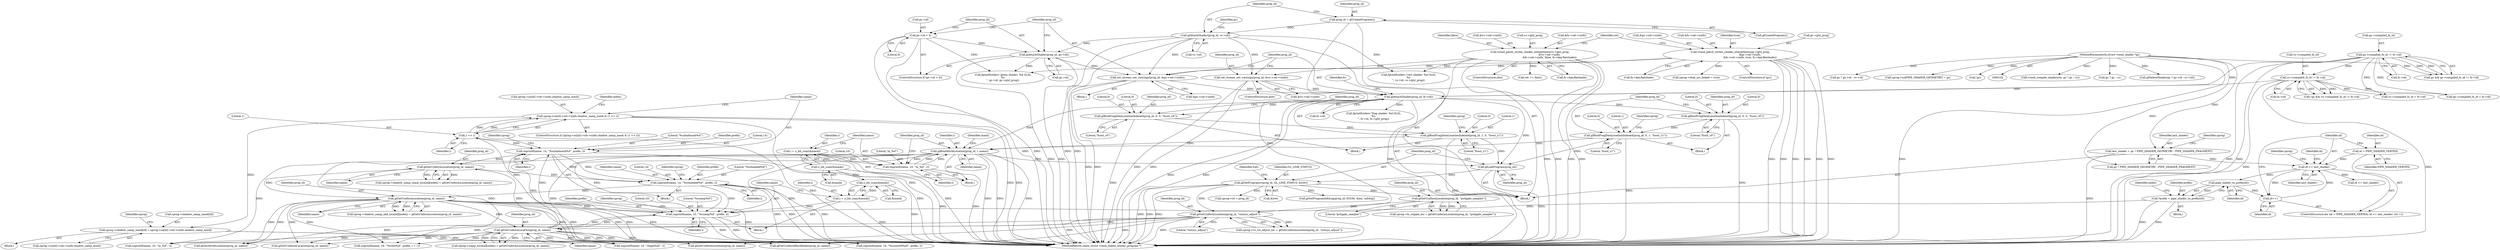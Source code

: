 digraph "0_virglrenderer_a2f12a1b0f95b13b6f8dc3d05d7b74b4386394e4@array" {
"1000586" [label="(Call,sprog->shadow_samp_mask[id] = sprog->ss[id]->sel->sinfo.shadow_samp_mask)"];
"1000702" [label="(Call,sprog->ss[id]->sel->sinfo.shadow_samp_mask & (1 << i))"];
"1000714" [label="(Call,1 << i)"];
"1000684" [label="(Call,snprintf(name, 10, \"%ssamp%d\", prefix, i))"];
"1000698" [label="(Call,glGetUniformLocation(prog_id, name))"];
"1000530" [label="(Call,glGetUniformLocation(prog_id, \"winsys_adjust\"))"];
"1000516" [label="(Call,glGetUniformLocation(prog_id, \"pstipple_sampler\"))"];
"1000374" [label="(Call,glGetProgramiv(prog_id, GL_LINK_STATUS, &lret))"];
"1000372" [label="(Call,glLinkProgram(prog_id))"];
"1000368" [label="(Call,glBindAttribLocation(prog_id, i, name))"];
"1000324" [label="(Call,glBindFragDataLocationIndexed(prog_id, 1, 0, \"fsout_c1\"))"];
"1000319" [label="(Call,glBindFragDataLocationIndexed(prog_id, 0, 0, \"fsout_c0\"))"];
"1000276" [label="(Call,glAttachShader(prog_id, fs->id))"];
"1000259" [label="(Call,set_stream_out_varyings(prog_id, &gs->sel->sinfo))"];
"1000254" [label="(Call,glAttachShader(prog_id, gs->id))"];
"1000240" [label="(Call,glAttachShader(prog_id, vs->id))"];
"1000237" [label="(Call,prog_id = glCreateProgram())"];
"1000249" [label="(Call,gs->id > 0)"];
"1000149" [label="(Call,vrend_patch_vertex_shader_interpolants(gs->glsl_prog,\n                                                &gs->sel->sinfo,\n                                                &fs->sel->sinfo, true, fs->key.flatshade))"];
"1000268" [label="(Call,set_stream_out_varyings(prog_id, &vs->sel->sinfo))"];
"1000172" [label="(Call,vrend_patch_vertex_shader_interpolants(vs->glsl_prog,\n                                                &vs->sel->sinfo,\n                                                &fs->sel->sinfo, false, fs->key.flatshade))"];
"1000138" [label="(Call,vs->compiled_fs_id != fs->id)"];
"1000128" [label="(Call,gs->compiled_fs_id != fs->id)"];
"1000307" [label="(Call,glBindFragDataLocationIndexed(prog_id, 0, 1, \"fsout_c1\"))"];
"1000302" [label="(Call,glBindFragDataLocationIndexed(prog_id, 0, 0, \"fsout_c0\"))"];
"1000363" [label="(Call,snprintf(name, 10, \"in_%d\", i))"];
"1000358" [label="(Call,i = u_bit_scan(&mask))"];
"1000360" [label="(Call,u_bit_scan(&mask))"];
"1000749" [label="(Call,glGetUniformLocation(prog_id, name))"];
"1000732" [label="(Call,glGetUniformLocation(prog_id, name))"];
"1000718" [label="(Call,snprintf(name, 14, \"%sshadmask%d\", prefix, i))"];
"1000735" [label="(Call,snprintf(name, 14, \"%sshadadd%d\", prefix, i))"];
"1000669" [label="(Call,*prefix = pipe_shader_to_prefix(id))"];
"1000671" [label="(Call,pipe_shader_to_prefix(id))"];
"1000537" [label="(Call,id <= last_shader)"];
"1000534" [label="(Call,id = PIPE_SHADER_VERTEX)"];
"1000540" [label="(Call,id++)"];
"1000484" [label="(Call,last_shader = gs ? PIPE_SHADER_GEOMETRY : PIPE_SHADER_FRAGMENT)"];
"1000106" [label="(MethodParameterIn,struct vrend_shader *gs)"];
"1000679" [label="(Call,i = u_bit_scan(&mask))"];
"1000681" [label="(Call,u_bit_scan(&mask))"];
"1000700" [label="(Identifier,name)"];
"1000490" [label="(Call,sprog->id = prog_id)"];
"1000307" [label="(Call,glBindFragDataLocationIndexed(prog_id, 0, 1, \"fsout_c1\"))"];
"1000171" [label="(ControlStructure,else)"];
"1000686" [label="(Literal,10)"];
"1000365" [label="(Literal,10)"];
"1000672" [label="(Identifier,id)"];
"1000324" [label="(Call,glBindFragDataLocationIndexed(prog_id, 1, 0, \"fsout_c1\"))"];
"1000129" [label="(Call,gs->compiled_fs_id)"];
"1000277" [label="(Identifier,prog_id)"];
"1000687" [label="(Literal,\"%ssamp%d\")"];
"1000689" [label="(Identifier,i)"];
"1000327" [label="(Literal,0)"];
"1000518" [label="(Literal,\"pstipple_sampler\")"];
"1000400" [label="(Call,fprintf(stderr,\"vert shader: %d GLSL\n%s\n\", vs->id, vs->glsl_prog))"];
"1000718" [label="(Call,snprintf(name, 14, \"%sshadmask%d\", prefix, i))"];
"1000165" [label="(Identifier,true)"];
"1000302" [label="(Call,glBindFragDataLocationIndexed(prog_id, 0, 0, \"fsout_c0\"))"];
"1000254" [label="(Call,glAttachShader(prog_id, gs->id))"];
"1000532" [label="(Literal,\"winsys_adjust\")"];
"1000269" [label="(Identifier,prog_id)"];
"1000876" [label="(Call,snprintf(name, 16, \"%sconst0[%d]\", prefix, i))"];
"1000537" [label="(Call,id <= last_shader)"];
"1000541" [label="(Identifier,id)"];
"1001107" [label="(MethodReturn,static struct vrend_linked_shader_program *)"];
"1000356" [label="(Identifier,mask)"];
"1000139" [label="(Call,vs->compiled_fs_id)"];
"1000242" [label="(Call,vs->id)"];
"1000159" [label="(Call,&fs->sel->sinfo)"];
"1000255" [label="(Identifier,prog_id)"];
"1000531" [label="(Identifier,prog_id)"];
"1000674" [label="(Identifier,index)"];
"1000377" [label="(Call,&lret)"];
"1000260" [label="(Identifier,prog_id)"];
"1000188" [label="(Identifier,false)"];
"1000723" [label="(Identifier,i)"];
"1000267" [label="(ControlStructure,else)"];
"1000106" [label="(MethodParameterIn,struct vrend_shader *gs)"];
"1000301" [label="(Block,)"];
"1000328" [label="(Literal,\"fsout_c1\")"];
"1000138" [label="(Call,vs->compiled_fs_id != fs->id)"];
"1000486" [label="(Call,gs ? PIPE_SHADER_GEOMETRY : PIPE_SHADER_FRAGMENT)"];
"1000517" [label="(Identifier,prog_id)"];
"1000326" [label="(Literal,1)"];
"1000538" [label="(Identifier,id)"];
"1000314" [label="(Identifier,sprog)"];
"1000321" [label="(Literal,0)"];
"1000736" [label="(Identifier,name)"];
"1000890" [label="(Call,glGetUniformLocation(prog_id, name))"];
"1000172" [label="(Call,vrend_patch_vertex_shader_interpolants(vs->glsl_prog,\n                                                &vs->sel->sinfo,\n                                                &fs->sel->sinfo, false, fs->key.flatshade))"];
"1000722" [label="(Identifier,prefix)"];
"1000203" [label="(Call,ret == false)"];
"1000320" [label="(Identifier,prog_id)"];
"1000248" [label="(ControlStructure,if (gs->id > 0))"];
"1000733" [label="(Identifier,prog_id)"];
"1000361" [label="(Call,&mask)"];
"1000372" [label="(Call,glLinkProgram(prog_id))"];
"1000318" [label="(Block,)"];
"1000261" [label="(Call,&gs->sel->sinfo)"];
"1000678" [label="(Block,)"];
"1000592" [label="(Call,sprog->ss[id]->sel->sinfo.shadow_samp_mask)"];
"1000176" [label="(Call,&vs->sel->sinfo)"];
"1000716" [label="(Identifier,i)"];
"1000147" [label="(ControlStructure,if (gs))"];
"1000516" [label="(Call,glGetUniformLocation(prog_id, \"pstipple_sampler\"))"];
"1000375" [label="(Identifier,prog_id)"];
"1000268" [label="(Call,set_stream_out_varyings(prog_id, &vs->sel->sinfo))"];
"1000536" [label="(Identifier,PIPE_SHADER_VERTEX)"];
"1000198" [label="(Call,gs ? gs : vs)"];
"1000684" [label="(Call,snprintf(name, 10, \"%ssamp%d\", prefix, i))"];
"1000323" [label="(Literal,\"fsout_c0\")"];
"1000306" [label="(Literal,\"fsout_c0\")"];
"1000751" [label="(Identifier,name)"];
"1000688" [label="(Identifier,prefix)"];
"1000555" [label="(Block,)"];
"1000609" [label="(Identifier,sprog)"];
"1000241" [label="(Identifier,prog_id)"];
"1000311" [label="(Literal,\"fsout_c1\")"];
"1000304" [label="(Literal,0)"];
"1000737" [label="(Literal,14)"];
"1000745" [label="(Identifier,sprog)"];
"1000717" [label="(Block,)"];
"1000270" [label="(Call,&vs->sel->sinfo)"];
"1000535" [label="(Identifier,id)"];
"1000367" [label="(Identifier,i)"];
"1000485" [label="(Identifier,last_shader)"];
"1000371" [label="(Identifier,name)"];
"1000360" [label="(Call,u_bit_scan(&mask))"];
"1000724" [label="(Call,sprog->shadow_samp_mask_locs[id][index] = glGetUniformLocation(prog_id, name))"];
"1000526" [label="(Call,sprog->vs_ws_adjust_loc = glGetUniformLocation(prog_id, \"winsys_adjust\"))"];
"1000331" [label="(Identifier,sprog)"];
"1000286" [label="(Identifier,fs)"];
"1000166" [label="(Call,fs->key.flatshade)"];
"1000359" [label="(Identifier,i)"];
"1000128" [label="(Call,gs->compiled_fs_id != fs->id)"];
"1000173" [label="(Call,vs->glsl_prog)"];
"1000719" [label="(Identifier,name)"];
"1000222" [label="(Call,gs->compiled_fs_id = fs->id)"];
"1000376" [label="(Identifier,GL_LINK_STATUS)"];
"1000720" [label="(Literal,14)"];
"1000680" [label="(Identifier,i)"];
"1000735" [label="(Call,snprintf(name, 14, \"%sshadadd%d\", prefix, i))"];
"1000357" [label="(Block,)"];
"1000259" [label="(Call,set_stream_out_varyings(prog_id, &gs->sel->sinfo))"];
"1000322" [label="(Literal,0)"];
"1000386" [label="(Call,glGetProgramInfoLog(prog_id, 65536, &len, infolog))"];
"1000240" [label="(Call,glAttachShader(prog_id, vs->id))"];
"1000196" [label="(Call,vrend_compile_shader(ctx, gs ? gs : vs))"];
"1001039" [label="(Call,snprintf(name, 16, \"%subo%d\", prefix, i + 1))"];
"1000309" [label="(Literal,0)"];
"1000740" [label="(Identifier,i)"];
"1000587" [label="(Call,sprog->shadow_samp_mask[id])"];
"1001091" [label="(Call,snprintf(name, 10, \"clipp[%d]\", i))"];
"1000150" [label="(Call,gs->glsl_prog)"];
"1000739" [label="(Identifier,prefix)"];
"1001102" [label="(Call,glGetUniformLocation(prog_id, name))"];
"1000682" [label="(Call,&mask)"];
"1000305" [label="(Literal,0)"];
"1000685" [label="(Identifier,name)"];
"1000126" [label="(Call,gs && gs->compiled_fs_id != fs->id)"];
"1000153" [label="(Call,&gs->sel->sinfo)"];
"1000690" [label="(Call,sprog->samp_locs[id][index] = glGetUniformLocation(prog_id, name))"];
"1000303" [label="(Identifier,prog_id)"];
"1000741" [label="(Call,sprog->shadow_samp_add_locs[id][index] = glGetUniformLocation(prog_id, name))"];
"1000699" [label="(Identifier,prog_id)"];
"1000750" [label="(Identifier,prog_id)"];
"1000734" [label="(Identifier,name)"];
"1000370" [label="(Identifier,i)"];
"1000698" [label="(Call,glGetUniformLocation(prog_id, name))"];
"1000669" [label="(Call,*prefix = pipe_shader_to_prefix(id))"];
"1000373" [label="(Identifier,prog_id)"];
"1000364" [label="(Identifier,name)"];
"1000728" [label="(Identifier,sprog)"];
"1000492" [label="(Identifier,sprog)"];
"1000195" [label="(Identifier,ret)"];
"1000667" [label="(Block,)"];
"1000512" [label="(Call,sprog->fs_stipple_loc = glGetUniformLocation(prog_id, \"pstipple_sampler\"))"];
"1000182" [label="(Call,&fs->sel->sinfo)"];
"1000533" [label="(ControlStructure,for (id = PIPE_SHADER_VERTEX; id <= last_shader; id++))"];
"1000249" [label="(Call,gs->id > 0)"];
"1000132" [label="(Call,fs->id)"];
"1000951" [label="(Call,snprintf(name, 10, \"in_%d\", i))"];
"1000363" [label="(Call,snprintf(name, 10, \"in_%d\", i))"];
"1000586" [label="(Call,sprog->shadow_samp_mask[id] = sprog->ss[id]->sel->sinfo.shadow_samp_mask)"];
"1000278" [label="(Call,fs->id)"];
"1000549" [label="(Identifier,sprog)"];
"1000540" [label="(Call,id++)"];
"1000702" [label="(Call,sprog->ss[id]->sel->sinfo.shadow_samp_mask & (1 << i))"];
"1000256" [label="(Call,gs->id)"];
"1000368" [label="(Call,glBindAttribLocation(prog_id, i, name))"];
"1000703" [label="(Call,sprog->ss[id]->sel->sinfo.shadow_samp_mask)"];
"1000237" [label="(Call,prog_id = glCreateProgram())"];
"1000381" [label="(Identifier,lret)"];
"1000246" [label="(Identifier,gs)"];
"1000530" [label="(Call,glGetUniformLocation(prog_id, \"winsys_adjust\"))"];
"1000142" [label="(Call,fs->id)"];
"1000369" [label="(Identifier,prog_id)"];
"1000135" [label="(Call,!gs && vs->compiled_fs_id != fs->id)"];
"1000325" [label="(Identifier,prog_id)"];
"1000207" [label="(Call,glDeleteShader(gs ? gs->id : vs->id))"];
"1000312" [label="(Call,sprog->dual_src_linked = true)"];
"1000539" [label="(Identifier,last_shader)"];
"1000238" [label="(Identifier,prog_id)"];
"1000805" [label="(Call,id <= last_shader)"];
"1000250" [label="(Call,gs->id)"];
"1000308" [label="(Identifier,prog_id)"];
"1000149" [label="(Call,vrend_patch_vertex_shader_interpolants(gs->glsl_prog,\n                                                &gs->sel->sinfo,\n                                                &fs->sel->sinfo, true, fs->key.flatshade))"];
"1000681" [label="(Call,u_bit_scan(&mask))"];
"1000253" [label="(Literal,0)"];
"1000732" [label="(Call,glGetUniformLocation(prog_id, name))"];
"1000208" [label="(Call,gs ? gs->id : vs->id)"];
"1000803" [label="(Identifier,id)"];
"1000189" [label="(Call,fs->key.flatshade)"];
"1000442" [label="(Call,sprog->ss[PIPE_SHADER_GEOMETRY] = gs)"];
"1000276" [label="(Call,glAttachShader(prog_id, fs->id))"];
"1001055" [label="(Call,glGetUniformBlockIndex(prog_id, name))"];
"1000374" [label="(Call,glGetProgramiv(prog_id, GL_LINK_STATUS, &lret))"];
"1000714" [label="(Call,1 << i)"];
"1000753" [label="(Identifier,index)"];
"1000358" [label="(Call,i = u_bit_scan(&mask))"];
"1000962" [label="(Call,glGetAttribLocation(prog_id, name))"];
"1000107" [label="(Block,)"];
"1000671" [label="(Call,pipe_shader_to_prefix(id))"];
"1000310" [label="(Literal,1)"];
"1000136" [label="(Call,!gs)"];
"1000721" [label="(Literal,\"%sshadmask%d\")"];
"1000534" [label="(Call,id = PIPE_SHADER_VERTEX)"];
"1000484" [label="(Call,last_shader = gs ? PIPE_SHADER_GEOMETRY : PIPE_SHADER_FRAGMENT)"];
"1000247" [label="(Block,)"];
"1000694" [label="(Identifier,sprog)"];
"1000319" [label="(Call,glBindFragDataLocationIndexed(prog_id, 0, 0, \"fsout_c0\"))"];
"1000749" [label="(Call,glGetUniformLocation(prog_id, name))"];
"1000701" [label="(ControlStructure,if (sprog->ss[id]->sel->sinfo.shadow_samp_mask & (1 << i)))"];
"1000230" [label="(Call,vs->compiled_fs_id = fs->id)"];
"1000679" [label="(Call,i = u_bit_scan(&mask))"];
"1000366" [label="(Literal,\"in_%d\")"];
"1000420" [label="(Call,fprintf(stderr,\"frag shader: %d GLSL\n%s\n\", fs->id, fs->glsl_prog))"];
"1000738" [label="(Literal,\"%sshadadd%d\")"];
"1000239" [label="(Call,glCreateProgram())"];
"1000715" [label="(Literal,1)"];
"1000670" [label="(Identifier,prefix)"];
"1000411" [label="(Call,fprintf(stderr,\"geom shader: %d GLSL\n%s\n\", gs->id, gs->glsl_prog))"];
"1000586" -> "1000555"  [label="AST: "];
"1000586" -> "1000592"  [label="CFG: "];
"1000587" -> "1000586"  [label="AST: "];
"1000592" -> "1000586"  [label="AST: "];
"1000609" -> "1000586"  [label="CFG: "];
"1000586" -> "1001107"  [label="DDG: "];
"1000586" -> "1001107"  [label="DDG: "];
"1000702" -> "1000586"  [label="DDG: "];
"1000702" -> "1000701"  [label="AST: "];
"1000702" -> "1000714"  [label="CFG: "];
"1000703" -> "1000702"  [label="AST: "];
"1000714" -> "1000702"  [label="AST: "];
"1000719" -> "1000702"  [label="CFG: "];
"1000753" -> "1000702"  [label="CFG: "];
"1000702" -> "1001107"  [label="DDG: "];
"1000702" -> "1001107"  [label="DDG: "];
"1000702" -> "1001107"  [label="DDG: "];
"1000714" -> "1000702"  [label="DDG: "];
"1000714" -> "1000702"  [label="DDG: "];
"1000714" -> "1000716"  [label="CFG: "];
"1000715" -> "1000714"  [label="AST: "];
"1000716" -> "1000714"  [label="AST: "];
"1000714" -> "1001107"  [label="DDG: "];
"1000684" -> "1000714"  [label="DDG: "];
"1000714" -> "1000718"  [label="DDG: "];
"1000684" -> "1000678"  [label="AST: "];
"1000684" -> "1000689"  [label="CFG: "];
"1000685" -> "1000684"  [label="AST: "];
"1000686" -> "1000684"  [label="AST: "];
"1000687" -> "1000684"  [label="AST: "];
"1000688" -> "1000684"  [label="AST: "];
"1000689" -> "1000684"  [label="AST: "];
"1000694" -> "1000684"  [label="CFG: "];
"1000684" -> "1001107"  [label="DDG: "];
"1000684" -> "1001107"  [label="DDG: "];
"1000698" -> "1000684"  [label="DDG: "];
"1000749" -> "1000684"  [label="DDG: "];
"1000368" -> "1000684"  [label="DDG: "];
"1000735" -> "1000684"  [label="DDG: "];
"1000669" -> "1000684"  [label="DDG: "];
"1000679" -> "1000684"  [label="DDG: "];
"1000684" -> "1000698"  [label="DDG: "];
"1000684" -> "1000718"  [label="DDG: "];
"1000698" -> "1000690"  [label="AST: "];
"1000698" -> "1000700"  [label="CFG: "];
"1000699" -> "1000698"  [label="AST: "];
"1000700" -> "1000698"  [label="AST: "];
"1000690" -> "1000698"  [label="CFG: "];
"1000698" -> "1001107"  [label="DDG: "];
"1000698" -> "1001107"  [label="DDG: "];
"1000698" -> "1000690"  [label="DDG: "];
"1000698" -> "1000690"  [label="DDG: "];
"1000530" -> "1000698"  [label="DDG: "];
"1000749" -> "1000698"  [label="DDG: "];
"1000698" -> "1000718"  [label="DDG: "];
"1000698" -> "1000732"  [label="DDG: "];
"1000698" -> "1000876"  [label="DDG: "];
"1000698" -> "1000890"  [label="DDG: "];
"1000698" -> "1000951"  [label="DDG: "];
"1000698" -> "1000962"  [label="DDG: "];
"1000698" -> "1001039"  [label="DDG: "];
"1000698" -> "1001055"  [label="DDG: "];
"1000698" -> "1001091"  [label="DDG: "];
"1000698" -> "1001102"  [label="DDG: "];
"1000530" -> "1000526"  [label="AST: "];
"1000530" -> "1000532"  [label="CFG: "];
"1000531" -> "1000530"  [label="AST: "];
"1000532" -> "1000530"  [label="AST: "];
"1000526" -> "1000530"  [label="CFG: "];
"1000530" -> "1001107"  [label="DDG: "];
"1000530" -> "1000526"  [label="DDG: "];
"1000530" -> "1000526"  [label="DDG: "];
"1000516" -> "1000530"  [label="DDG: "];
"1000374" -> "1000530"  [label="DDG: "];
"1000530" -> "1000890"  [label="DDG: "];
"1000530" -> "1000962"  [label="DDG: "];
"1000530" -> "1001055"  [label="DDG: "];
"1000530" -> "1001102"  [label="DDG: "];
"1000516" -> "1000512"  [label="AST: "];
"1000516" -> "1000518"  [label="CFG: "];
"1000517" -> "1000516"  [label="AST: "];
"1000518" -> "1000516"  [label="AST: "];
"1000512" -> "1000516"  [label="CFG: "];
"1000516" -> "1000512"  [label="DDG: "];
"1000516" -> "1000512"  [label="DDG: "];
"1000374" -> "1000516"  [label="DDG: "];
"1000374" -> "1000107"  [label="AST: "];
"1000374" -> "1000377"  [label="CFG: "];
"1000375" -> "1000374"  [label="AST: "];
"1000376" -> "1000374"  [label="AST: "];
"1000377" -> "1000374"  [label="AST: "];
"1000381" -> "1000374"  [label="CFG: "];
"1000374" -> "1001107"  [label="DDG: "];
"1000374" -> "1001107"  [label="DDG: "];
"1000374" -> "1001107"  [label="DDG: "];
"1000372" -> "1000374"  [label="DDG: "];
"1000374" -> "1000386"  [label="DDG: "];
"1000374" -> "1000490"  [label="DDG: "];
"1000372" -> "1000107"  [label="AST: "];
"1000372" -> "1000373"  [label="CFG: "];
"1000373" -> "1000372"  [label="AST: "];
"1000375" -> "1000372"  [label="CFG: "];
"1000372" -> "1001107"  [label="DDG: "];
"1000368" -> "1000372"  [label="DDG: "];
"1000324" -> "1000372"  [label="DDG: "];
"1000276" -> "1000372"  [label="DDG: "];
"1000307" -> "1000372"  [label="DDG: "];
"1000368" -> "1000357"  [label="AST: "];
"1000368" -> "1000371"  [label="CFG: "];
"1000369" -> "1000368"  [label="AST: "];
"1000370" -> "1000368"  [label="AST: "];
"1000371" -> "1000368"  [label="AST: "];
"1000356" -> "1000368"  [label="CFG: "];
"1000368" -> "1001107"  [label="DDG: "];
"1000368" -> "1001107"  [label="DDG: "];
"1000368" -> "1001107"  [label="DDG: "];
"1000368" -> "1000363"  [label="DDG: "];
"1000324" -> "1000368"  [label="DDG: "];
"1000276" -> "1000368"  [label="DDG: "];
"1000307" -> "1000368"  [label="DDG: "];
"1000363" -> "1000368"  [label="DDG: "];
"1000363" -> "1000368"  [label="DDG: "];
"1000368" -> "1000876"  [label="DDG: "];
"1000368" -> "1000951"  [label="DDG: "];
"1000368" -> "1001039"  [label="DDG: "];
"1000368" -> "1001091"  [label="DDG: "];
"1000324" -> "1000318"  [label="AST: "];
"1000324" -> "1000328"  [label="CFG: "];
"1000325" -> "1000324"  [label="AST: "];
"1000326" -> "1000324"  [label="AST: "];
"1000327" -> "1000324"  [label="AST: "];
"1000328" -> "1000324"  [label="AST: "];
"1000331" -> "1000324"  [label="CFG: "];
"1000324" -> "1001107"  [label="DDG: "];
"1000319" -> "1000324"  [label="DDG: "];
"1000319" -> "1000318"  [label="AST: "];
"1000319" -> "1000323"  [label="CFG: "];
"1000320" -> "1000319"  [label="AST: "];
"1000321" -> "1000319"  [label="AST: "];
"1000322" -> "1000319"  [label="AST: "];
"1000323" -> "1000319"  [label="AST: "];
"1000325" -> "1000319"  [label="CFG: "];
"1000319" -> "1001107"  [label="DDG: "];
"1000276" -> "1000319"  [label="DDG: "];
"1000276" -> "1000107"  [label="AST: "];
"1000276" -> "1000278"  [label="CFG: "];
"1000277" -> "1000276"  [label="AST: "];
"1000278" -> "1000276"  [label="AST: "];
"1000286" -> "1000276"  [label="CFG: "];
"1000276" -> "1001107"  [label="DDG: "];
"1000276" -> "1001107"  [label="DDG: "];
"1000259" -> "1000276"  [label="DDG: "];
"1000268" -> "1000276"  [label="DDG: "];
"1000138" -> "1000276"  [label="DDG: "];
"1000128" -> "1000276"  [label="DDG: "];
"1000276" -> "1000302"  [label="DDG: "];
"1000276" -> "1000420"  [label="DDG: "];
"1000259" -> "1000247"  [label="AST: "];
"1000259" -> "1000261"  [label="CFG: "];
"1000260" -> "1000259"  [label="AST: "];
"1000261" -> "1000259"  [label="AST: "];
"1000277" -> "1000259"  [label="CFG: "];
"1000259" -> "1001107"  [label="DDG: "];
"1000259" -> "1001107"  [label="DDG: "];
"1000254" -> "1000259"  [label="DDG: "];
"1000240" -> "1000259"  [label="DDG: "];
"1000149" -> "1000259"  [label="DDG: "];
"1000254" -> "1000248"  [label="AST: "];
"1000254" -> "1000256"  [label="CFG: "];
"1000255" -> "1000254"  [label="AST: "];
"1000256" -> "1000254"  [label="AST: "];
"1000260" -> "1000254"  [label="CFG: "];
"1000254" -> "1001107"  [label="DDG: "];
"1000254" -> "1001107"  [label="DDG: "];
"1000240" -> "1000254"  [label="DDG: "];
"1000249" -> "1000254"  [label="DDG: "];
"1000254" -> "1000411"  [label="DDG: "];
"1000240" -> "1000107"  [label="AST: "];
"1000240" -> "1000242"  [label="CFG: "];
"1000241" -> "1000240"  [label="AST: "];
"1000242" -> "1000240"  [label="AST: "];
"1000246" -> "1000240"  [label="CFG: "];
"1000240" -> "1001107"  [label="DDG: "];
"1000240" -> "1001107"  [label="DDG: "];
"1000237" -> "1000240"  [label="DDG: "];
"1000240" -> "1000268"  [label="DDG: "];
"1000240" -> "1000400"  [label="DDG: "];
"1000237" -> "1000107"  [label="AST: "];
"1000237" -> "1000239"  [label="CFG: "];
"1000238" -> "1000237"  [label="AST: "];
"1000239" -> "1000237"  [label="AST: "];
"1000241" -> "1000237"  [label="CFG: "];
"1000237" -> "1001107"  [label="DDG: "];
"1000249" -> "1000248"  [label="AST: "];
"1000249" -> "1000253"  [label="CFG: "];
"1000250" -> "1000249"  [label="AST: "];
"1000253" -> "1000249"  [label="AST: "];
"1000255" -> "1000249"  [label="CFG: "];
"1000260" -> "1000249"  [label="CFG: "];
"1000249" -> "1001107"  [label="DDG: "];
"1000249" -> "1001107"  [label="DDG: "];
"1000249" -> "1000411"  [label="DDG: "];
"1000149" -> "1000147"  [label="AST: "];
"1000149" -> "1000166"  [label="CFG: "];
"1000150" -> "1000149"  [label="AST: "];
"1000153" -> "1000149"  [label="AST: "];
"1000159" -> "1000149"  [label="AST: "];
"1000165" -> "1000149"  [label="AST: "];
"1000166" -> "1000149"  [label="AST: "];
"1000195" -> "1000149"  [label="CFG: "];
"1000149" -> "1001107"  [label="DDG: "];
"1000149" -> "1001107"  [label="DDG: "];
"1000149" -> "1001107"  [label="DDG: "];
"1000149" -> "1001107"  [label="DDG: "];
"1000149" -> "1001107"  [label="DDG: "];
"1000149" -> "1001107"  [label="DDG: "];
"1000149" -> "1000312"  [label="DDG: "];
"1000149" -> "1000411"  [label="DDG: "];
"1000268" -> "1000267"  [label="AST: "];
"1000268" -> "1000270"  [label="CFG: "];
"1000269" -> "1000268"  [label="AST: "];
"1000270" -> "1000268"  [label="AST: "];
"1000277" -> "1000268"  [label="CFG: "];
"1000268" -> "1001107"  [label="DDG: "];
"1000268" -> "1001107"  [label="DDG: "];
"1000172" -> "1000268"  [label="DDG: "];
"1000172" -> "1000171"  [label="AST: "];
"1000172" -> "1000189"  [label="CFG: "];
"1000173" -> "1000172"  [label="AST: "];
"1000176" -> "1000172"  [label="AST: "];
"1000182" -> "1000172"  [label="AST: "];
"1000188" -> "1000172"  [label="AST: "];
"1000189" -> "1000172"  [label="AST: "];
"1000195" -> "1000172"  [label="CFG: "];
"1000172" -> "1001107"  [label="DDG: "];
"1000172" -> "1001107"  [label="DDG: "];
"1000172" -> "1001107"  [label="DDG: "];
"1000172" -> "1001107"  [label="DDG: "];
"1000172" -> "1001107"  [label="DDG: "];
"1000172" -> "1000203"  [label="DDG: "];
"1000172" -> "1000400"  [label="DDG: "];
"1000138" -> "1000135"  [label="AST: "];
"1000138" -> "1000142"  [label="CFG: "];
"1000139" -> "1000138"  [label="AST: "];
"1000142" -> "1000138"  [label="AST: "];
"1000135" -> "1000138"  [label="CFG: "];
"1000138" -> "1001107"  [label="DDG: "];
"1000138" -> "1001107"  [label="DDG: "];
"1000138" -> "1000135"  [label="DDG: "];
"1000138" -> "1000135"  [label="DDG: "];
"1000128" -> "1000138"  [label="DDG: "];
"1000138" -> "1000222"  [label="DDG: "];
"1000138" -> "1000230"  [label="DDG: "];
"1000128" -> "1000126"  [label="AST: "];
"1000128" -> "1000132"  [label="CFG: "];
"1000129" -> "1000128"  [label="AST: "];
"1000132" -> "1000128"  [label="AST: "];
"1000126" -> "1000128"  [label="CFG: "];
"1000128" -> "1001107"  [label="DDG: "];
"1000128" -> "1001107"  [label="DDG: "];
"1000128" -> "1000126"  [label="DDG: "];
"1000128" -> "1000126"  [label="DDG: "];
"1000128" -> "1000222"  [label="DDG: "];
"1000128" -> "1000230"  [label="DDG: "];
"1000307" -> "1000301"  [label="AST: "];
"1000307" -> "1000311"  [label="CFG: "];
"1000308" -> "1000307"  [label="AST: "];
"1000309" -> "1000307"  [label="AST: "];
"1000310" -> "1000307"  [label="AST: "];
"1000311" -> "1000307"  [label="AST: "];
"1000314" -> "1000307"  [label="CFG: "];
"1000307" -> "1001107"  [label="DDG: "];
"1000302" -> "1000307"  [label="DDG: "];
"1000302" -> "1000301"  [label="AST: "];
"1000302" -> "1000306"  [label="CFG: "];
"1000303" -> "1000302"  [label="AST: "];
"1000304" -> "1000302"  [label="AST: "];
"1000305" -> "1000302"  [label="AST: "];
"1000306" -> "1000302"  [label="AST: "];
"1000308" -> "1000302"  [label="CFG: "];
"1000302" -> "1001107"  [label="DDG: "];
"1000363" -> "1000357"  [label="AST: "];
"1000363" -> "1000367"  [label="CFG: "];
"1000364" -> "1000363"  [label="AST: "];
"1000365" -> "1000363"  [label="AST: "];
"1000366" -> "1000363"  [label="AST: "];
"1000367" -> "1000363"  [label="AST: "];
"1000369" -> "1000363"  [label="CFG: "];
"1000363" -> "1001107"  [label="DDG: "];
"1000358" -> "1000363"  [label="DDG: "];
"1000358" -> "1000357"  [label="AST: "];
"1000358" -> "1000360"  [label="CFG: "];
"1000359" -> "1000358"  [label="AST: "];
"1000360" -> "1000358"  [label="AST: "];
"1000364" -> "1000358"  [label="CFG: "];
"1000358" -> "1001107"  [label="DDG: "];
"1000360" -> "1000358"  [label="DDG: "];
"1000360" -> "1000361"  [label="CFG: "];
"1000361" -> "1000360"  [label="AST: "];
"1000360" -> "1001107"  [label="DDG: "];
"1000360" -> "1000681"  [label="DDG: "];
"1000749" -> "1000741"  [label="AST: "];
"1000749" -> "1000751"  [label="CFG: "];
"1000750" -> "1000749"  [label="AST: "];
"1000751" -> "1000749"  [label="AST: "];
"1000741" -> "1000749"  [label="CFG: "];
"1000749" -> "1001107"  [label="DDG: "];
"1000749" -> "1001107"  [label="DDG: "];
"1000749" -> "1000741"  [label="DDG: "];
"1000749" -> "1000741"  [label="DDG: "];
"1000732" -> "1000749"  [label="DDG: "];
"1000735" -> "1000749"  [label="DDG: "];
"1000749" -> "1000876"  [label="DDG: "];
"1000749" -> "1000890"  [label="DDG: "];
"1000749" -> "1000951"  [label="DDG: "];
"1000749" -> "1000962"  [label="DDG: "];
"1000749" -> "1001039"  [label="DDG: "];
"1000749" -> "1001055"  [label="DDG: "];
"1000749" -> "1001091"  [label="DDG: "];
"1000749" -> "1001102"  [label="DDG: "];
"1000732" -> "1000724"  [label="AST: "];
"1000732" -> "1000734"  [label="CFG: "];
"1000733" -> "1000732"  [label="AST: "];
"1000734" -> "1000732"  [label="AST: "];
"1000724" -> "1000732"  [label="CFG: "];
"1000732" -> "1000724"  [label="DDG: "];
"1000732" -> "1000724"  [label="DDG: "];
"1000718" -> "1000732"  [label="DDG: "];
"1000732" -> "1000735"  [label="DDG: "];
"1000718" -> "1000717"  [label="AST: "];
"1000718" -> "1000723"  [label="CFG: "];
"1000719" -> "1000718"  [label="AST: "];
"1000720" -> "1000718"  [label="AST: "];
"1000721" -> "1000718"  [label="AST: "];
"1000722" -> "1000718"  [label="AST: "];
"1000723" -> "1000718"  [label="AST: "];
"1000728" -> "1000718"  [label="CFG: "];
"1000718" -> "1001107"  [label="DDG: "];
"1000718" -> "1000735"  [label="DDG: "];
"1000718" -> "1000735"  [label="DDG: "];
"1000735" -> "1000717"  [label="AST: "];
"1000735" -> "1000740"  [label="CFG: "];
"1000736" -> "1000735"  [label="AST: "];
"1000737" -> "1000735"  [label="AST: "];
"1000738" -> "1000735"  [label="AST: "];
"1000739" -> "1000735"  [label="AST: "];
"1000740" -> "1000735"  [label="AST: "];
"1000745" -> "1000735"  [label="CFG: "];
"1000735" -> "1001107"  [label="DDG: "];
"1000735" -> "1001107"  [label="DDG: "];
"1000735" -> "1001107"  [label="DDG: "];
"1000669" -> "1000667"  [label="AST: "];
"1000669" -> "1000671"  [label="CFG: "];
"1000670" -> "1000669"  [label="AST: "];
"1000671" -> "1000669"  [label="AST: "];
"1000674" -> "1000669"  [label="CFG: "];
"1000669" -> "1001107"  [label="DDG: "];
"1000669" -> "1001107"  [label="DDG: "];
"1000671" -> "1000669"  [label="DDG: "];
"1000671" -> "1000672"  [label="CFG: "];
"1000672" -> "1000671"  [label="AST: "];
"1000671" -> "1000540"  [label="DDG: "];
"1000537" -> "1000671"  [label="DDG: "];
"1000537" -> "1000533"  [label="AST: "];
"1000537" -> "1000539"  [label="CFG: "];
"1000538" -> "1000537"  [label="AST: "];
"1000539" -> "1000537"  [label="AST: "];
"1000549" -> "1000537"  [label="CFG: "];
"1000803" -> "1000537"  [label="CFG: "];
"1000534" -> "1000537"  [label="DDG: "];
"1000540" -> "1000537"  [label="DDG: "];
"1000484" -> "1000537"  [label="DDG: "];
"1000537" -> "1000540"  [label="DDG: "];
"1000537" -> "1000805"  [label="DDG: "];
"1000534" -> "1000533"  [label="AST: "];
"1000534" -> "1000536"  [label="CFG: "];
"1000535" -> "1000534"  [label="AST: "];
"1000536" -> "1000534"  [label="AST: "];
"1000538" -> "1000534"  [label="CFG: "];
"1000540" -> "1000533"  [label="AST: "];
"1000540" -> "1000541"  [label="CFG: "];
"1000541" -> "1000540"  [label="AST: "];
"1000538" -> "1000540"  [label="CFG: "];
"1000484" -> "1000107"  [label="AST: "];
"1000484" -> "1000486"  [label="CFG: "];
"1000485" -> "1000484"  [label="AST: "];
"1000486" -> "1000484"  [label="AST: "];
"1000492" -> "1000484"  [label="CFG: "];
"1000484" -> "1001107"  [label="DDG: "];
"1000106" -> "1000484"  [label="DDG: "];
"1000106" -> "1000102"  [label="AST: "];
"1000106" -> "1001107"  [label="DDG: "];
"1000106" -> "1000126"  [label="DDG: "];
"1000106" -> "1000136"  [label="DDG: "];
"1000106" -> "1000196"  [label="DDG: "];
"1000106" -> "1000198"  [label="DDG: "];
"1000106" -> "1000207"  [label="DDG: "];
"1000106" -> "1000208"  [label="DDG: "];
"1000106" -> "1000442"  [label="DDG: "];
"1000106" -> "1000486"  [label="DDG: "];
"1000679" -> "1000678"  [label="AST: "];
"1000679" -> "1000681"  [label="CFG: "];
"1000680" -> "1000679"  [label="AST: "];
"1000681" -> "1000679"  [label="AST: "];
"1000685" -> "1000679"  [label="CFG: "];
"1000679" -> "1001107"  [label="DDG: "];
"1000681" -> "1000679"  [label="DDG: "];
"1000681" -> "1000682"  [label="CFG: "];
"1000682" -> "1000681"  [label="AST: "];
"1000681" -> "1001107"  [label="DDG: "];
}
